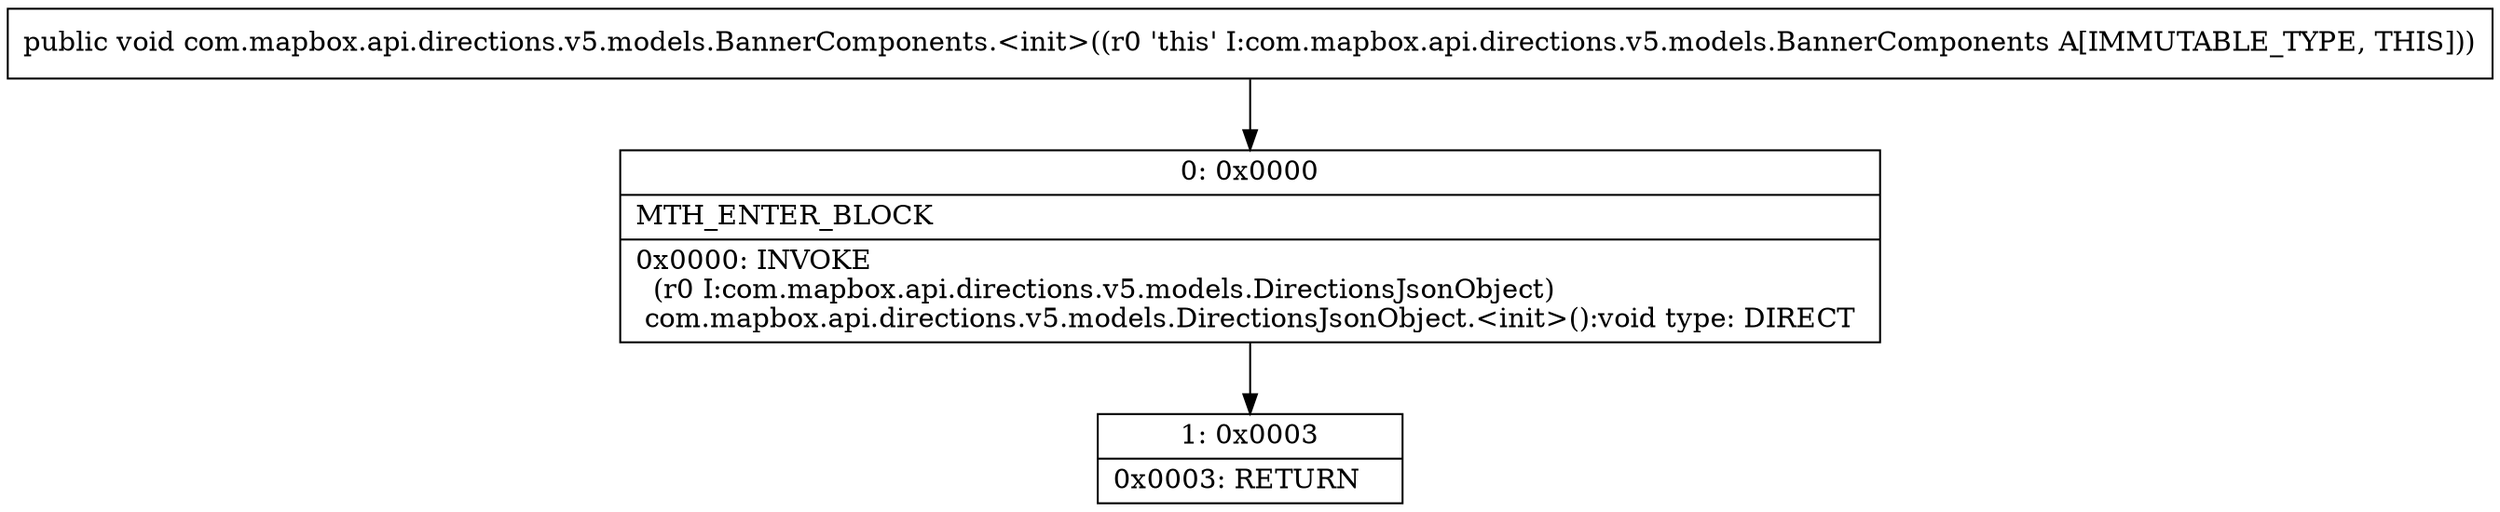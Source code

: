 digraph "CFG forcom.mapbox.api.directions.v5.models.BannerComponents.\<init\>()V" {
Node_0 [shape=record,label="{0\:\ 0x0000|MTH_ENTER_BLOCK\l|0x0000: INVOKE  \l  (r0 I:com.mapbox.api.directions.v5.models.DirectionsJsonObject)\l com.mapbox.api.directions.v5.models.DirectionsJsonObject.\<init\>():void type: DIRECT \l}"];
Node_1 [shape=record,label="{1\:\ 0x0003|0x0003: RETURN   \l}"];
MethodNode[shape=record,label="{public void com.mapbox.api.directions.v5.models.BannerComponents.\<init\>((r0 'this' I:com.mapbox.api.directions.v5.models.BannerComponents A[IMMUTABLE_TYPE, THIS])) }"];
MethodNode -> Node_0;
Node_0 -> Node_1;
}


